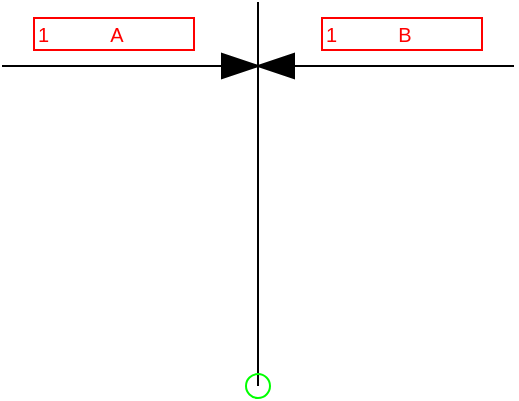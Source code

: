 <mxfile compressed="false" version="20.3.0" type="device">
  <diagram name="ND0007" id="Xz8dfBmD0SanEypaGy8H">
    <mxGraphModel dx="782" dy="531" grid="1" gridSize="2" guides="1" tooltips="1" connect="1" arrows="1" fold="1" page="1" pageScale="1" pageWidth="1169" pageHeight="827" math="0" shadow="0">
      <root>
        <mxCell id="LvrahCDW-8UCbeui2JCp-0" />
        <object label="Symbol" Width="16" Height="12" UoM="mm" id="LvrahCDW-8UCbeui2JCp-124">
          <mxCell style="locked=1;" parent="LvrahCDW-8UCbeui2JCp-0" />
        </object>
        <mxCell id="LvrahCDW-8UCbeui2JCp-127" value="" style="endArrow=none;html=1;rounded=0;fontFamily=Helvetica;fontSize=16;" parent="LvrahCDW-8UCbeui2JCp-124" edge="1">
          <mxGeometry width="50" height="50" relative="1" as="geometry">
            <mxPoint x="368" y="336" as="sourcePoint" />
            <mxPoint x="368" y="144" as="targetPoint" />
          </mxGeometry>
        </mxCell>
        <mxCell id="fwaHwBYnv0E5_7xOQDU3-5" value="" style="group" parent="LvrahCDW-8UCbeui2JCp-124" vertex="1" connectable="0">
          <mxGeometry x="240" y="176" width="256" height="5.684e-14" as="geometry" />
        </mxCell>
        <mxCell id="fwaHwBYnv0E5_7xOQDU3-1" value="" style="endArrow=none;html=1;rounded=0;fontFamily=Helvetica;fontSize=16;" parent="fwaHwBYnv0E5_7xOQDU3-5" edge="1">
          <mxGeometry width="50" height="50" relative="1" as="geometry">
            <mxPoint as="sourcePoint" />
            <mxPoint x="256" as="targetPoint" />
          </mxGeometry>
        </mxCell>
        <mxCell id="fwaHwBYnv0E5_7xOQDU3-3" value="" style="shape=mxgraph.arrows2.wedgeArrow;html=1;bendable=0;startWidth=6;fillColor=strokeColor;defaultFillColor=invert;defaultGradientColor=invert;rounded=0;fontFamily=Helvetica;fontSize=16;" parent="fwaHwBYnv0E5_7xOQDU3-5" edge="1">
          <mxGeometry width="100" height="100" relative="1" as="geometry">
            <mxPoint x="110" as="sourcePoint" />
            <mxPoint x="128" as="targetPoint" />
          </mxGeometry>
        </mxCell>
        <mxCell id="fwaHwBYnv0E5_7xOQDU3-4" value="" style="shape=mxgraph.arrows2.wedgeArrow;html=1;bendable=0;startWidth=6;fillColor=strokeColor;defaultFillColor=invert;defaultGradientColor=invert;rounded=0;fontFamily=Helvetica;fontSize=16;" parent="fwaHwBYnv0E5_7xOQDU3-5" edge="1">
          <mxGeometry width="100" height="100" relative="1" as="geometry">
            <mxPoint x="146" y="5.684e-14" as="sourcePoint" />
            <mxPoint x="128" y="5.684e-14" as="targetPoint" />
          </mxGeometry>
        </mxCell>
        <mxCell id="LvrahCDW-8UCbeui2JCp-137" value="Label" style="" parent="LvrahCDW-8UCbeui2JCp-0" />
        <object label="%LabelLines%&amp;nbsp; &amp;nbsp; &amp;nbsp; &amp;nbsp; &amp;nbsp; &amp;nbsp;%LabelIndex%" placeholders="1" LabelLines="1" LabelIndex="A" id="LvrahCDW-8UCbeui2JCp-138">
          <mxCell style="rounded=0;whiteSpace=wrap;html=1;fillColor=none;strokeColor=#FF0000;fontColor=#FF0000;fontSize=10;align=left;" parent="LvrahCDW-8UCbeui2JCp-137" vertex="1">
            <mxGeometry x="256" y="152" width="80" height="16" as="geometry" />
          </mxCell>
        </object>
        <object label="%LabelLines%&amp;nbsp; &amp;nbsp; &amp;nbsp; &amp;nbsp; &amp;nbsp; &amp;nbsp;%LabelIndex%" placeholders="1" LabelLines="1" LabelIndex="B" id="LvrahCDW-8UCbeui2JCp-139">
          <mxCell style="rounded=0;whiteSpace=wrap;html=1;fillColor=none;strokeColor=#FF0000;fontColor=#FF0000;fontSize=10;align=left;" parent="LvrahCDW-8UCbeui2JCp-137" vertex="1">
            <mxGeometry x="400" y="152" width="80" height="16" as="geometry" />
          </mxCell>
        </object>
        <mxCell id="LvrahCDW-8UCbeui2JCp-128" value="Connection" style="" parent="LvrahCDW-8UCbeui2JCp-0" />
        <object label="Connection" PipingConnector="N" LabelConnector="Y" SignalConnector="N" Direction="0, 90, 180, 270" AuxiliaryConnector="N" id="I_GGTrLUoTgERq_38wPd-0">
          <mxCell style="vsdxID=1407;fillColor=none;gradientColor=none;shape=stencil(rVFbDsIgEDwNnyQU4glqvcfGblsilmZBS28vZGMsxg9j/JvZmX1kR5g2TLCg0CpE8hdcbR8nYY5CaztPSDZmJEwnTDt4wpH8be6ZL1CcBV39vUxI3KdKh1YbswPTEzuBzlmiVGmKau9zUKM+jlJJQrJBko8QrZ+rrQ5oRJnXyMHBWElhRVx25ebnw/5zVvPFWRm83jxY5zilvf4eSy5xpKZ7AA==);strokeColor=#00FF00;strokeWidth=1;points=[[0.5,0.5,0,0,0]];labelBackgroundColor=none;rounded=0;html=1;whiteSpace=wrap;aspect=fixed;noLabel=1;snapToPoint=1;container=0;fontSize=16;" parent="LvrahCDW-8UCbeui2JCp-128" vertex="1">
            <mxGeometry x="362" y="330" width="12" height="12" as="geometry" />
          </mxCell>
        </object>
        <mxCell id="LvrahCDW-8UCbeui2JCp-141" value="Origo" style="locked=1;" parent="LvrahCDW-8UCbeui2JCp-0" visible="0" />
        <object label="origo" id="LvrahCDW-8UCbeui2JCp-142">
          <mxCell style="vsdxID=1407;fillColor=none;gradientColor=none;shape=stencil(rVFbDsIgEDwNnyQU4glqvcfGblsilmZBS28vZGMsxg9j/JvZmX1kR5g2TLCg0CpE8hdcbR8nYY5CaztPSDZmJEwnTDt4wpH8be6ZL1CcBV39vUxI3KdKh1YbswPTEzuBzlmiVGmKau9zUKM+jlJJQrJBko8QrZ+rrQ5oRJnXyMHBWElhRVx25ebnw/5zVvPFWRm83jxY5zilvf4eSy5xpKZ7AA==);strokeColor=#ff0000;strokeWidth=1;points=[[0.5,0.5,0,0,0]];labelBackgroundColor=none;rounded=0;html=1;whiteSpace=wrap;aspect=fixed;noLabel=1;snapToPoint=1;" parent="LvrahCDW-8UCbeui2JCp-141" vertex="1">
            <mxGeometry x="364" y="332" width="7.874" height="7.87" as="geometry" />
          </mxCell>
        </object>
      </root>
    </mxGraphModel>
  </diagram>
</mxfile>
